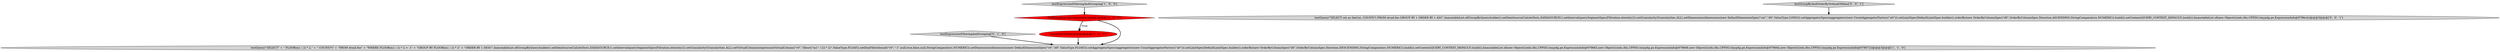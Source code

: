 digraph {
0 [style = filled, label = "NullHandling.sqlCompatible()@@@3@@@['1', '0', '0']", fillcolor = red, shape = diamond image = "AAA1AAABBB1BBB"];
2 [style = filled, label = "testExpressionFilteringAndGrouping['1', '0', '0']", fillcolor = lightgray, shape = diamond image = "AAA0AAABBB1BBB"];
4 [style = filled, label = "testExpressionFilteringAndGrouping['0', '1', '0']", fillcolor = lightgray, shape = diamond image = "AAA0AAABBB2BBB"];
5 [style = filled, label = "testQuery(\"SELECT cnt as theCnt, COUNT(*) FROM druid.foo GROUP BY 1 ORDER BY 1 ASC\",ImmutableList.of(GroupByQuery.builder().setDataSource(CalciteTests.DATASOURCE1).setInterval(querySegmentSpec(Filtration.eternity())).setGranularity(Granularities.ALL).setDimensions(dimensions(new DefaultDimensionSpec(\"cnt\",\"d0\",ValueType.LONG))).setAggregatorSpecs(aggregators(new CountAggregatorFactory(\"a0\"))).setLimitSpec(DefaultLimitSpec.builder().orderBy(new OrderByColumnSpec(\"d0\",OrderByColumnSpec.Direction.ASCENDING,StringComparators.NUMERIC)).build()).setContext(QUERY_CONTEXT_DEFAULT).build()),ImmutableList.of(new Object((((edu.fdu.CPPDG.tinypdg.pe.ExpressionInfo@9796c4))@@@3@@@['0', '0', '1']", fillcolor = lightgray, shape = ellipse image = "AAA0AAABBB3BBB"];
1 [style = filled, label = "cannotVectorize()@@@4@@@['1', '0', '0']", fillcolor = red, shape = ellipse image = "AAA1AAABBB1BBB"];
3 [style = filled, label = "testQuery(\"SELECT\" + \" FLOOR(m1 / 2) * 2,\" + \" COUNT(*)\" + \"FROM druid.foo\" + \"WHERE FLOOR(m1 / 2) * 2 > -1\" + \"GROUP BY FLOOR(m1 / 2) * 2\" + \"ORDER BY 1 DESC\",ImmutableList.of(GroupByQuery.builder().setDataSource(CalciteTests.DATASOURCE1).setInterval(querySegmentSpec(Filtration.eternity())).setGranularity(Granularities.ALL).setVirtualColumns(expressionVirtualColumn(\"v0\",\"(floor((\"m1\" / 2)) * 2)\",ValueType.FLOAT)).setDimFilter(bound(\"v0\",\"-1\",null,true,false,null,StringComparators.NUMERIC)).setDimensions(dimensions(new DefaultDimensionSpec(\"v0\",\"d0\",ValueType.FLOAT))).setAggregatorSpecs(aggregators(new CountAggregatorFactory(\"a0\"))).setLimitSpec(DefaultLimitSpec.builder().orderBy(new OrderByColumnSpec(\"d0\",OrderByColumnSpec.Direction.DESCENDING,StringComparators.NUMERIC)).build()).setContext(QUERY_CONTEXT_DEFAULT).build()),ImmutableList.of(new Object((((edu.fdu.CPPDG.tinypdg.pe.ExpressionInfo@979663,new Object((((edu.fdu.CPPDG.tinypdg.pe.ExpressionInfo@979668,new Object((((edu.fdu.CPPDG.tinypdg.pe.ExpressionInfo@97966d,new Object((((edu.fdu.CPPDG.tinypdg.pe.ExpressionInfo@979672))@@@3@@@['1', '1', '0']", fillcolor = lightgray, shape = ellipse image = "AAA0AAABBB1BBB"];
6 [style = filled, label = "testGroupByAndOrderByOrdinalOfAlias['0', '0', '1']", fillcolor = lightgray, shape = diamond image = "AAA0AAABBB3BBB"];
1->3 [style = bold, label=""];
0->3 [style = bold, label=""];
4->3 [style = bold, label=""];
6->5 [style = bold, label=""];
2->0 [style = bold, label=""];
0->1 [style = bold, label=""];
0->1 [style = dotted, label="true"];
}
